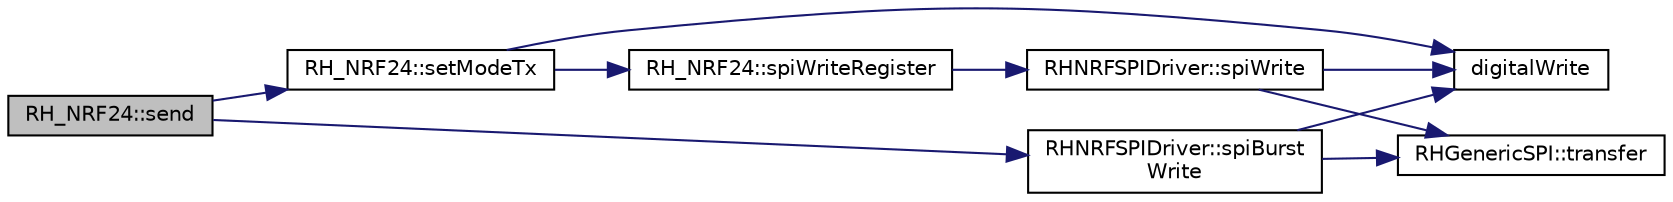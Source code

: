 digraph "RH_NRF24::send"
{
 // LATEX_PDF_SIZE
  edge [fontname="Helvetica",fontsize="10",labelfontname="Helvetica",labelfontsize="10"];
  node [fontname="Helvetica",fontsize="10",shape=record];
  rankdir="LR";
  Node1 [label="RH_NRF24::send",height=0.2,width=0.4,color="black", fillcolor="grey75", style="filled", fontcolor="black",tooltip=" "];
  Node1 -> Node2 [color="midnightblue",fontsize="10",style="solid",fontname="Helvetica"];
  Node2 [label="RH_NRF24::setModeTx",height=0.2,width=0.4,color="black", fillcolor="white", style="filled",URL="$class_r_h___n_r_f24.html#a8444dc8484bd0c1f8681c1282b2cc812",tooltip=" "];
  Node2 -> Node3 [color="midnightblue",fontsize="10",style="solid",fontname="Helvetica"];
  Node3 [label="digitalWrite",height=0.2,width=0.4,color="black", fillcolor="white", style="filled",URL="$_ras_pi_8cpp.html#a21c224d04b05de3f68dce98958d02b7c",tooltip=" "];
  Node2 -> Node4 [color="midnightblue",fontsize="10",style="solid",fontname="Helvetica"];
  Node4 [label="RH_NRF24::spiWriteRegister",height=0.2,width=0.4,color="black", fillcolor="white", style="filled",URL="$class_r_h___n_r_f24.html#a38647e0230a13e2328fe91330c7089b2",tooltip=" "];
  Node4 -> Node5 [color="midnightblue",fontsize="10",style="solid",fontname="Helvetica"];
  Node5 [label="RHNRFSPIDriver::spiWrite",height=0.2,width=0.4,color="black", fillcolor="white", style="filled",URL="$class_r_h_n_r_f_s_p_i_driver.html#a4795454482baa5a2c4df6e89c97b19b3",tooltip=" "];
  Node5 -> Node3 [color="midnightblue",fontsize="10",style="solid",fontname="Helvetica"];
  Node5 -> Node6 [color="midnightblue",fontsize="10",style="solid",fontname="Helvetica"];
  Node6 [label="RHGenericSPI::transfer",height=0.2,width=0.4,color="black", fillcolor="white", style="filled",URL="$class_r_h_generic_s_p_i.html#a14bc6f8954d9d68c0a56319444ffdd24",tooltip=" "];
  Node1 -> Node7 [color="midnightblue",fontsize="10",style="solid",fontname="Helvetica"];
  Node7 [label="RHNRFSPIDriver::spiBurst\lWrite",height=0.2,width=0.4,color="black", fillcolor="white", style="filled",URL="$class_r_h_n_r_f_s_p_i_driver.html#aaf701d926af0e7c5d64b676b11b3905c",tooltip=" "];
  Node7 -> Node3 [color="midnightblue",fontsize="10",style="solid",fontname="Helvetica"];
  Node7 -> Node6 [color="midnightblue",fontsize="10",style="solid",fontname="Helvetica"];
}
